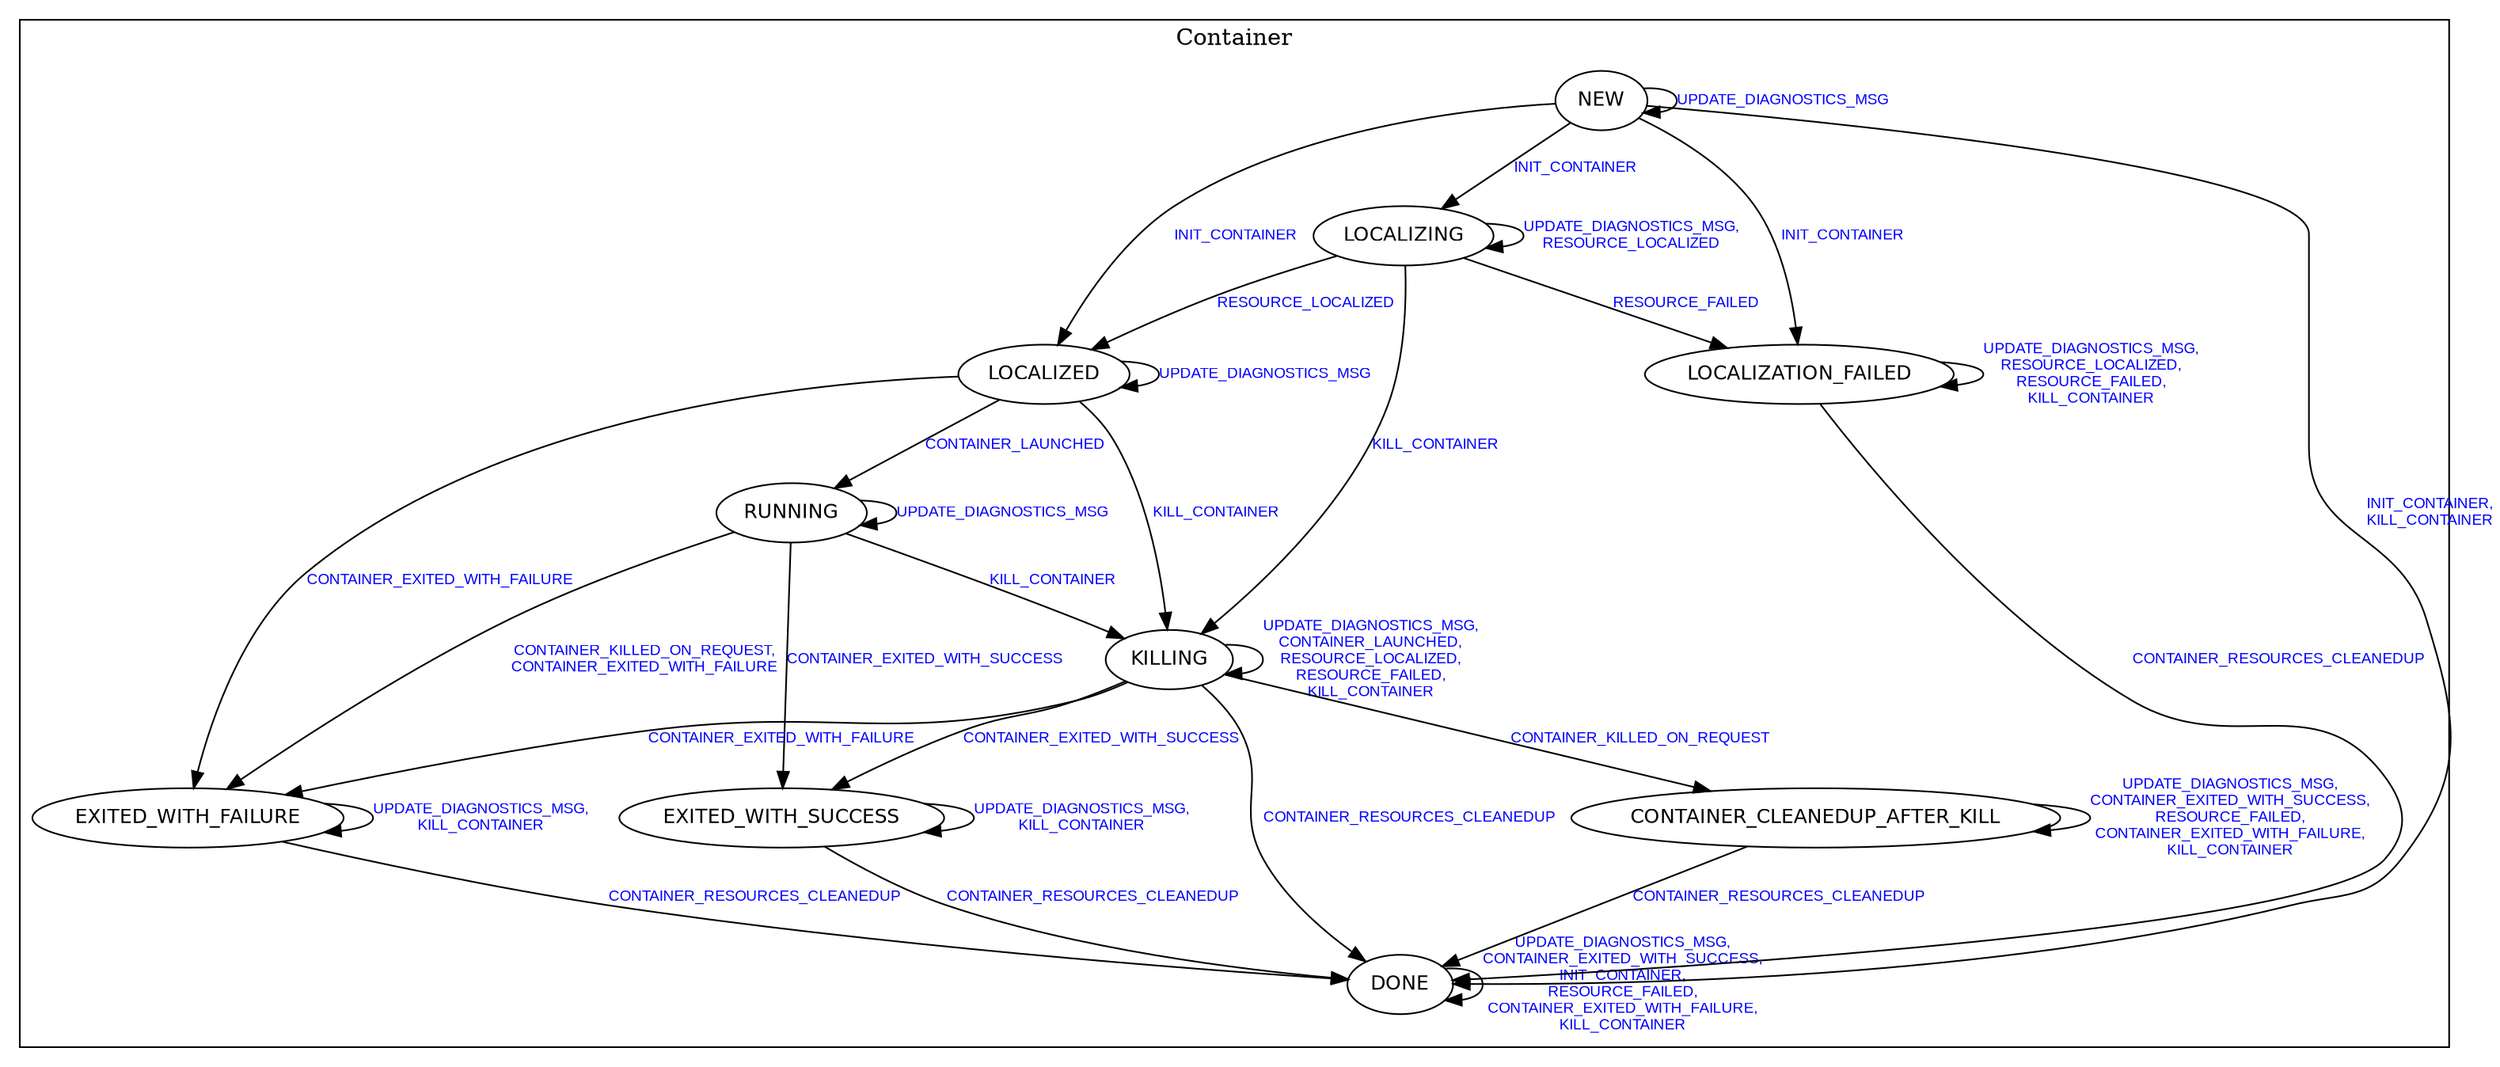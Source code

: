 digraph NodeManager {
node [fontsize=12, fontname=Helvetica];
edge [fontsize=9, fontcolor=blue, fontname=Arial];

subgraph cluster_Container {
label="Container"
  "Container.LOCALIZED" [ label = LOCALIZED ];
  "Container.LOCALIZED" -> "Container.LOCALIZED" [ label = "UPDATE_DIAGNOSTICS_MSG" ];
  "Container.LOCALIZED" -> "Container.RUNNING" [ label = "CONTAINER_LAUNCHED" ];
  "Container.LOCALIZED" -> "Container.EXITED_WITH_FAILURE" [ label = "CONTAINER_EXITED_WITH_FAILURE" ];
  "Container.LOCALIZED" -> "Container.KILLING" [ label = "KILL_CONTAINER" ];
  "Container.EXITED_WITH_FAILURE" [ label = EXITED_WITH_FAILURE ];
  "Container.EXITED_WITH_FAILURE" -> "Container.EXITED_WITH_FAILURE" [ label = "UPDATE_DIAGNOSTICS_MSG,\nKILL_CONTAINER" ];
  "Container.EXITED_WITH_FAILURE" -> "Container.DONE" [ label = "CONTAINER_RESOURCES_CLEANEDUP" ];
  "Container.KILLING" [ label = KILLING ];
  "Container.KILLING" -> "Container.KILLING" [ label = "UPDATE_DIAGNOSTICS_MSG,\nCONTAINER_LAUNCHED,\nRESOURCE_LOCALIZED,\nRESOURCE_FAILED,\nKILL_CONTAINER" ];
  "Container.KILLING" -> "Container.DONE" [ label = "CONTAINER_RESOURCES_CLEANEDUP" ];
  "Container.KILLING" -> "Container.EXITED_WITH_SUCCESS" [ label = "CONTAINER_EXITED_WITH_SUCCESS" ];
  "Container.KILLING" -> "Container.CONTAINER_CLEANEDUP_AFTER_KILL" [ label = "CONTAINER_KILLED_ON_REQUEST" ];
  "Container.KILLING" -> "Container.EXITED_WITH_FAILURE" [ label = "CONTAINER_EXITED_WITH_FAILURE" ];
  "Container.NEW" [ label = NEW ];
  "Container.NEW" -> "Container.NEW" [ label = "UPDATE_DIAGNOSTICS_MSG" ];
  "Container.NEW" -> "Container.LOCALIZING" [ label = "INIT_CONTAINER" ];
  "Container.NEW" -> "Container.LOCALIZATION_FAILED" [ label = "INIT_CONTAINER" ];
  "Container.NEW" -> "Container.LOCALIZED" [ label = "INIT_CONTAINER" ];
  "Container.NEW" -> "Container.DONE" [ label = "INIT_CONTAINER,\nKILL_CONTAINER" ];
  "Container.LOCALIZATION_FAILED" [ label = LOCALIZATION_FAILED ];
  "Container.LOCALIZATION_FAILED" -> "Container.LOCALIZATION_FAILED" [ label = "UPDATE_DIAGNOSTICS_MSG,\nRESOURCE_LOCALIZED,\nRESOURCE_FAILED,\nKILL_CONTAINER" ];
  "Container.LOCALIZATION_FAILED" -> "Container.DONE" [ label = "CONTAINER_RESOURCES_CLEANEDUP" ];
  "Container.LOCALIZING" [ label = LOCALIZING ];
  "Container.LOCALIZING" -> "Container.LOCALIZING" [ label = "UPDATE_DIAGNOSTICS_MSG,\nRESOURCE_LOCALIZED" ];
  "Container.LOCALIZING" -> "Container.LOCALIZED" [ label = "RESOURCE_LOCALIZED" ];
  "Container.LOCALIZING" -> "Container.LOCALIZATION_FAILED" [ label = "RESOURCE_FAILED" ];
  "Container.LOCALIZING" -> "Container.KILLING" [ label = "KILL_CONTAINER" ];
  "Container.CONTAINER_CLEANEDUP_AFTER_KILL" [ label = CONTAINER_CLEANEDUP_AFTER_KILL ];
  "Container.CONTAINER_CLEANEDUP_AFTER_KILL" -> "Container.CONTAINER_CLEANEDUP_AFTER_KILL" [ label = "UPDATE_DIAGNOSTICS_MSG,\nCONTAINER_EXITED_WITH_SUCCESS,\nRESOURCE_FAILED,\nCONTAINER_EXITED_WITH_FAILURE,\nKILL_CONTAINER" ];
  "Container.CONTAINER_CLEANEDUP_AFTER_KILL" -> "Container.DONE" [ label = "CONTAINER_RESOURCES_CLEANEDUP" ];
  "Container.RUNNING" [ label = RUNNING ];
  "Container.RUNNING" -> "Container.RUNNING" [ label = "UPDATE_DIAGNOSTICS_MSG" ];
  "Container.RUNNING" -> "Container.EXITED_WITH_SUCCESS" [ label = "CONTAINER_EXITED_WITH_SUCCESS" ];
  "Container.RUNNING" -> "Container.EXITED_WITH_FAILURE" [ label = "CONTAINER_KILLED_ON_REQUEST,\nCONTAINER_EXITED_WITH_FAILURE" ];
  "Container.RUNNING" -> "Container.KILLING" [ label = "KILL_CONTAINER" ];
  "Container.EXITED_WITH_SUCCESS" [ label = EXITED_WITH_SUCCESS ];
  "Container.EXITED_WITH_SUCCESS" -> "Container.EXITED_WITH_SUCCESS" [ label = "UPDATE_DIAGNOSTICS_MSG,\nKILL_CONTAINER" ];
  "Container.EXITED_WITH_SUCCESS" -> "Container.DONE" [ label = "CONTAINER_RESOURCES_CLEANEDUP" ];
  "Container.DONE" [ label = DONE ];
  "Container.DONE" -> "Container.DONE" [ label = "UPDATE_DIAGNOSTICS_MSG,\nCONTAINER_EXITED_WITH_SUCCESS,\nINIT_CONTAINER,\nRESOURCE_FAILED,\nCONTAINER_EXITED_WITH_FAILURE,\nKILL_CONTAINER" ];
}

}
